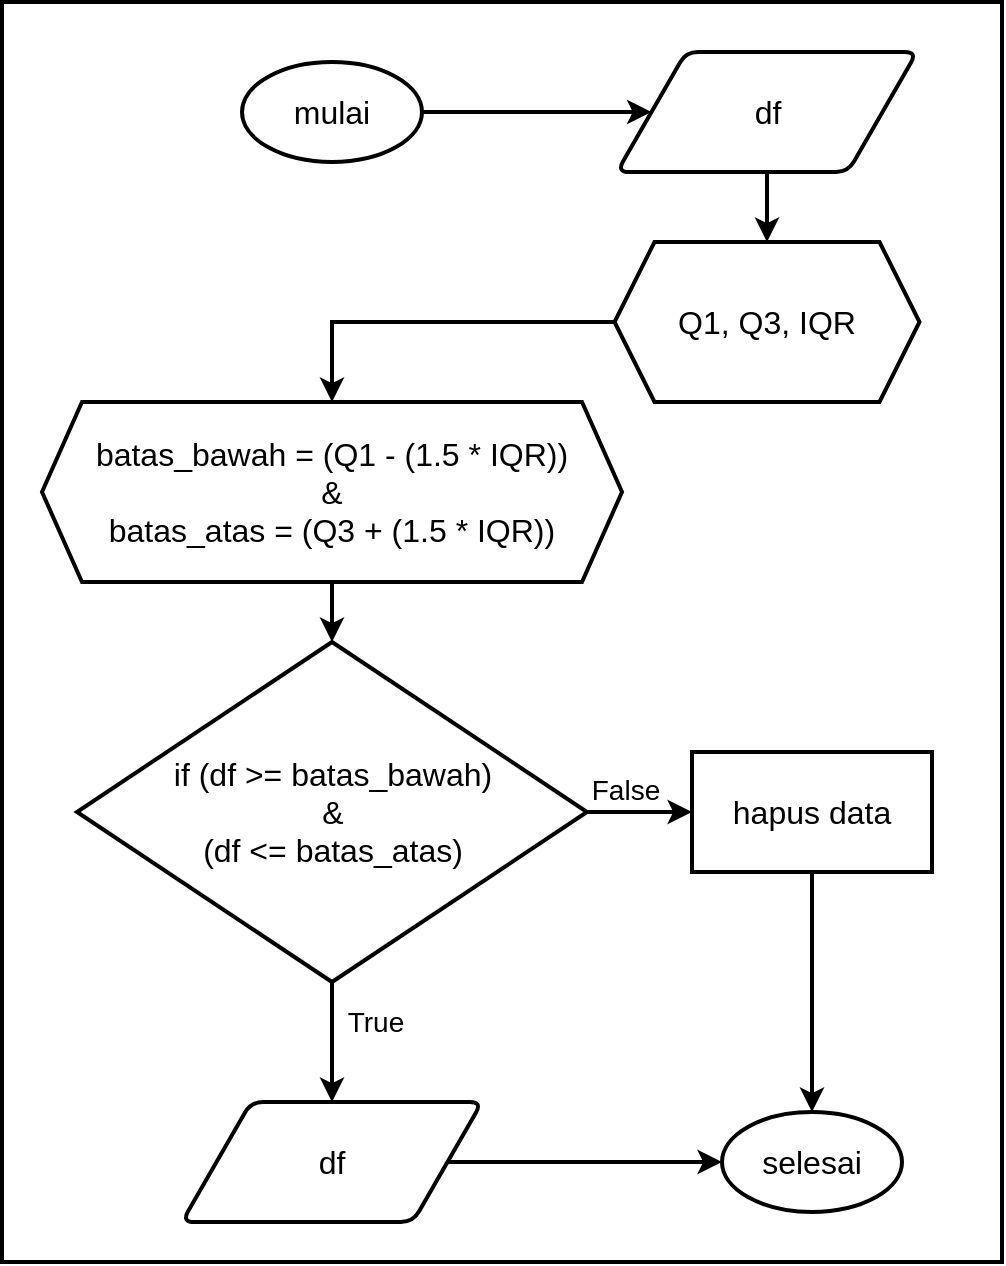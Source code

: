 <mxfile version="14.8.6" type="device"><diagram id="uYwCrgsh5QbvHvJHdbc_" name="Page-1"><mxGraphModel dx="1611" dy="1518" grid="1" gridSize="10" guides="1" tooltips="1" connect="1" arrows="1" fold="1" page="1" pageScale="1" pageWidth="850" pageHeight="1100" math="0" shadow="0"><root><mxCell id="0"/><mxCell id="1" parent="0"/><mxCell id="-N9Z9_eB2tq0--FHxx2X-27" value="" style="group" parent="1" vertex="1" connectable="0"><mxGeometry x="-100" y="-130" width="500" height="630" as="geometry"/></mxCell><mxCell id="-N9Z9_eB2tq0--FHxx2X-18" value="" style="rounded=0;whiteSpace=wrap;html=1;strokeWidth=2;container=0;" parent="-N9Z9_eB2tq0--FHxx2X-27" vertex="1"><mxGeometry width="500" height="630" as="geometry"/></mxCell><mxCell id="-N9Z9_eB2tq0--FHxx2X-1" value="&lt;font style=&quot;font-size: 16px&quot;&gt;mulai&lt;/font&gt;" style="strokeWidth=2;html=1;shape=mxgraph.flowchart.start_1;whiteSpace=wrap;container=0;" parent="-N9Z9_eB2tq0--FHxx2X-27" vertex="1"><mxGeometry x="120" y="30" width="90" height="50" as="geometry"/></mxCell><mxCell id="-N9Z9_eB2tq0--FHxx2X-2" value="&lt;font style=&quot;font-size: 16px&quot;&gt;df&lt;/font&gt;" style="shape=parallelogram;html=1;strokeWidth=2;perimeter=parallelogramPerimeter;whiteSpace=wrap;rounded=1;arcSize=12;size=0.23;container=0;" parent="-N9Z9_eB2tq0--FHxx2X-27" vertex="1"><mxGeometry x="307.5" y="25" width="150" height="60" as="geometry"/></mxCell><mxCell id="-N9Z9_eB2tq0--FHxx2X-3" value="" style="endArrow=classic;html=1;strokeWidth=2;exitX=1;exitY=0.5;exitDx=0;exitDy=0;exitPerimeter=0;entryX=0;entryY=0.5;entryDx=0;entryDy=0;" parent="-N9Z9_eB2tq0--FHxx2X-27" source="-N9Z9_eB2tq0--FHxx2X-1" target="-N9Z9_eB2tq0--FHxx2X-2" edge="1"><mxGeometry x="20" width="50" height="50" as="geometry"><mxPoint x="520" y="280" as="sourcePoint"/><mxPoint x="570" y="230" as="targetPoint"/></mxGeometry></mxCell><mxCell id="-N9Z9_eB2tq0--FHxx2X-5" value="&lt;span style=&quot;font-size: 16px&quot;&gt;selesai&lt;/span&gt;" style="strokeWidth=2;html=1;shape=mxgraph.flowchart.start_1;whiteSpace=wrap;container=0;" parent="-N9Z9_eB2tq0--FHxx2X-27" vertex="1"><mxGeometry x="360" y="555" width="90" height="50" as="geometry"/></mxCell><mxCell id="-N9Z9_eB2tq0--FHxx2X-6" value="&lt;font style=&quot;font-size: 16px&quot;&gt;df&lt;/font&gt;" style="shape=parallelogram;html=1;strokeWidth=2;perimeter=parallelogramPerimeter;whiteSpace=wrap;rounded=1;arcSize=12;size=0.23;container=0;" parent="-N9Z9_eB2tq0--FHxx2X-27" vertex="1"><mxGeometry x="90" y="550" width="150" height="60" as="geometry"/></mxCell><mxCell id="-N9Z9_eB2tq0--FHxx2X-7" value="" style="endArrow=classic;html=1;exitX=1;exitY=0.5;exitDx=0;exitDy=0;entryX=0;entryY=0.5;entryDx=0;entryDy=0;entryPerimeter=0;strokeWidth=2;" parent="-N9Z9_eB2tq0--FHxx2X-27" source="-N9Z9_eB2tq0--FHxx2X-6" target="-N9Z9_eB2tq0--FHxx2X-5" edge="1"><mxGeometry x="20" width="50" height="50" as="geometry"><mxPoint x="500" y="790" as="sourcePoint"/><mxPoint x="550" y="740" as="targetPoint"/></mxGeometry></mxCell><mxCell id="-N9Z9_eB2tq0--FHxx2X-9" value="&lt;font style=&quot;font-size: 16px&quot;&gt;if (df &amp;gt;= batas_bawah)&lt;br&gt;&amp;amp;&lt;br&gt;(df &amp;lt;= batas_atas)&lt;/font&gt;" style="rhombus;whiteSpace=wrap;html=1;strokeWidth=2;container=0;" parent="-N9Z9_eB2tq0--FHxx2X-27" vertex="1"><mxGeometry x="37.5" y="320" width="255" height="170" as="geometry"/></mxCell><mxCell id="-N9Z9_eB2tq0--FHxx2X-10" value="" style="endArrow=classic;html=1;strokeWidth=2;exitX=0.5;exitY=1;exitDx=0;exitDy=0;entryX=0.5;entryY=0;entryDx=0;entryDy=0;" parent="-N9Z9_eB2tq0--FHxx2X-27" source="-N9Z9_eB2tq0--FHxx2X-9" target="-N9Z9_eB2tq0--FHxx2X-6" edge="1"><mxGeometry x="20" width="50" height="50" as="geometry"><mxPoint x="330" y="680" as="sourcePoint"/><mxPoint x="380" y="630" as="targetPoint"/></mxGeometry></mxCell><mxCell id="-N9Z9_eB2tq0--FHxx2X-11" value="" style="endArrow=classic;html=1;strokeWidth=2;exitX=0.5;exitY=1;exitDx=0;exitDy=0;entryX=0.5;entryY=0;entryDx=0;entryDy=0;" parent="-N9Z9_eB2tq0--FHxx2X-27" source="-N9Z9_eB2tq0--FHxx2X-2" target="-N9Z9_eB2tq0--FHxx2X-23" edge="1"><mxGeometry x="20" width="50" height="50" as="geometry"><mxPoint x="520" y="260" as="sourcePoint"/><mxPoint x="383" y="150" as="targetPoint"/></mxGeometry></mxCell><mxCell id="-N9Z9_eB2tq0--FHxx2X-13" value="&lt;font style=&quot;font-size: 16px&quot;&gt;hapus data&lt;/font&gt;" style="rounded=0;whiteSpace=wrap;html=1;strokeWidth=2;container=0;" parent="-N9Z9_eB2tq0--FHxx2X-27" vertex="1"><mxGeometry x="345" y="375" width="120" height="60" as="geometry"/></mxCell><mxCell id="-N9Z9_eB2tq0--FHxx2X-14" value="" style="endArrow=classic;html=1;strokeWidth=2;exitX=1;exitY=0.5;exitDx=0;exitDy=0;entryX=0;entryY=0.5;entryDx=0;entryDy=0;" parent="-N9Z9_eB2tq0--FHxx2X-27" source="-N9Z9_eB2tq0--FHxx2X-9" target="-N9Z9_eB2tq0--FHxx2X-13" edge="1"><mxGeometry x="20" width="50" height="50" as="geometry"><mxPoint x="270" y="360" as="sourcePoint"/><mxPoint x="320" y="310" as="targetPoint"/></mxGeometry></mxCell><mxCell id="-N9Z9_eB2tq0--FHxx2X-20" value="" style="endArrow=classic;html=1;strokeWidth=2;exitX=0.5;exitY=1;exitDx=0;exitDy=0;entryX=0.5;entryY=0;entryDx=0;entryDy=0;entryPerimeter=0;" parent="-N9Z9_eB2tq0--FHxx2X-27" source="-N9Z9_eB2tq0--FHxx2X-13" target="-N9Z9_eB2tq0--FHxx2X-5" edge="1"><mxGeometry x="20" width="50" height="50" as="geometry"><mxPoint x="370" y="500" as="sourcePoint"/><mxPoint x="420" y="450" as="targetPoint"/></mxGeometry></mxCell><mxCell id="-N9Z9_eB2tq0--FHxx2X-21" value="&lt;font style=&quot;font-size: 14px&quot;&gt;False&lt;/font&gt;" style="text;html=1;strokeColor=none;fillColor=none;align=center;verticalAlign=middle;whiteSpace=wrap;rounded=0;container=0;" parent="-N9Z9_eB2tq0--FHxx2X-27" vertex="1"><mxGeometry x="292" y="384" width="40" height="20" as="geometry"/></mxCell><mxCell id="-N9Z9_eB2tq0--FHxx2X-22" value="&lt;font style=&quot;font-size: 14px&quot;&gt;True&lt;/font&gt;" style="text;html=1;strokeColor=none;fillColor=none;align=center;verticalAlign=middle;whiteSpace=wrap;rounded=0;container=0;" parent="-N9Z9_eB2tq0--FHxx2X-27" vertex="1"><mxGeometry x="167" y="500" width="40" height="20" as="geometry"/></mxCell><mxCell id="-N9Z9_eB2tq0--FHxx2X-23" value="&lt;font style=&quot;font-size: 16px&quot;&gt;Q1, Q3, IQR&lt;/font&gt;" style="shape=hexagon;perimeter=hexagonPerimeter2;whiteSpace=wrap;html=1;fixedSize=1;strokeWidth=2;" parent="-N9Z9_eB2tq0--FHxx2X-27" vertex="1"><mxGeometry x="306.25" y="120" width="152.5" height="80" as="geometry"/></mxCell><mxCell id="-N9Z9_eB2tq0--FHxx2X-24" value="&lt;font style=&quot;font-size: 16px&quot;&gt;batas_bawah = (Q1 - (1.5 * IQR))&lt;br&gt;&amp;amp;&lt;br&gt;batas_atas = (Q3 + (1.5 * IQR))&lt;/font&gt;" style="shape=hexagon;perimeter=hexagonPerimeter2;whiteSpace=wrap;html=1;fixedSize=1;strokeWidth=2;" parent="-N9Z9_eB2tq0--FHxx2X-27" vertex="1"><mxGeometry x="20" y="200" width="290" height="90" as="geometry"/></mxCell><mxCell id="-N9Z9_eB2tq0--FHxx2X-25" value="" style="endArrow=classic;html=1;strokeWidth=2;exitX=0.5;exitY=1;exitDx=0;exitDy=0;entryX=0.5;entryY=0;entryDx=0;entryDy=0;" parent="-N9Z9_eB2tq0--FHxx2X-27" source="-N9Z9_eB2tq0--FHxx2X-24" target="-N9Z9_eB2tq0--FHxx2X-9" edge="1"><mxGeometry width="50" height="50" relative="1" as="geometry"><mxPoint x="180" y="260" as="sourcePoint"/><mxPoint x="230" y="210" as="targetPoint"/></mxGeometry></mxCell><mxCell id="-N9Z9_eB2tq0--FHxx2X-26" value="" style="endArrow=classic;html=1;strokeWidth=2;exitX=0;exitY=0.5;exitDx=0;exitDy=0;entryX=0.5;entryY=0;entryDx=0;entryDy=0;rounded=0;" parent="-N9Z9_eB2tq0--FHxx2X-27" source="-N9Z9_eB2tq0--FHxx2X-23" target="-N9Z9_eB2tq0--FHxx2X-24" edge="1"><mxGeometry width="50" height="50" relative="1" as="geometry"><mxPoint x="180" y="260" as="sourcePoint"/><mxPoint x="230" y="210" as="targetPoint"/><Array as="points"><mxPoint x="165" y="160"/></Array></mxGeometry></mxCell></root></mxGraphModel></diagram></mxfile>